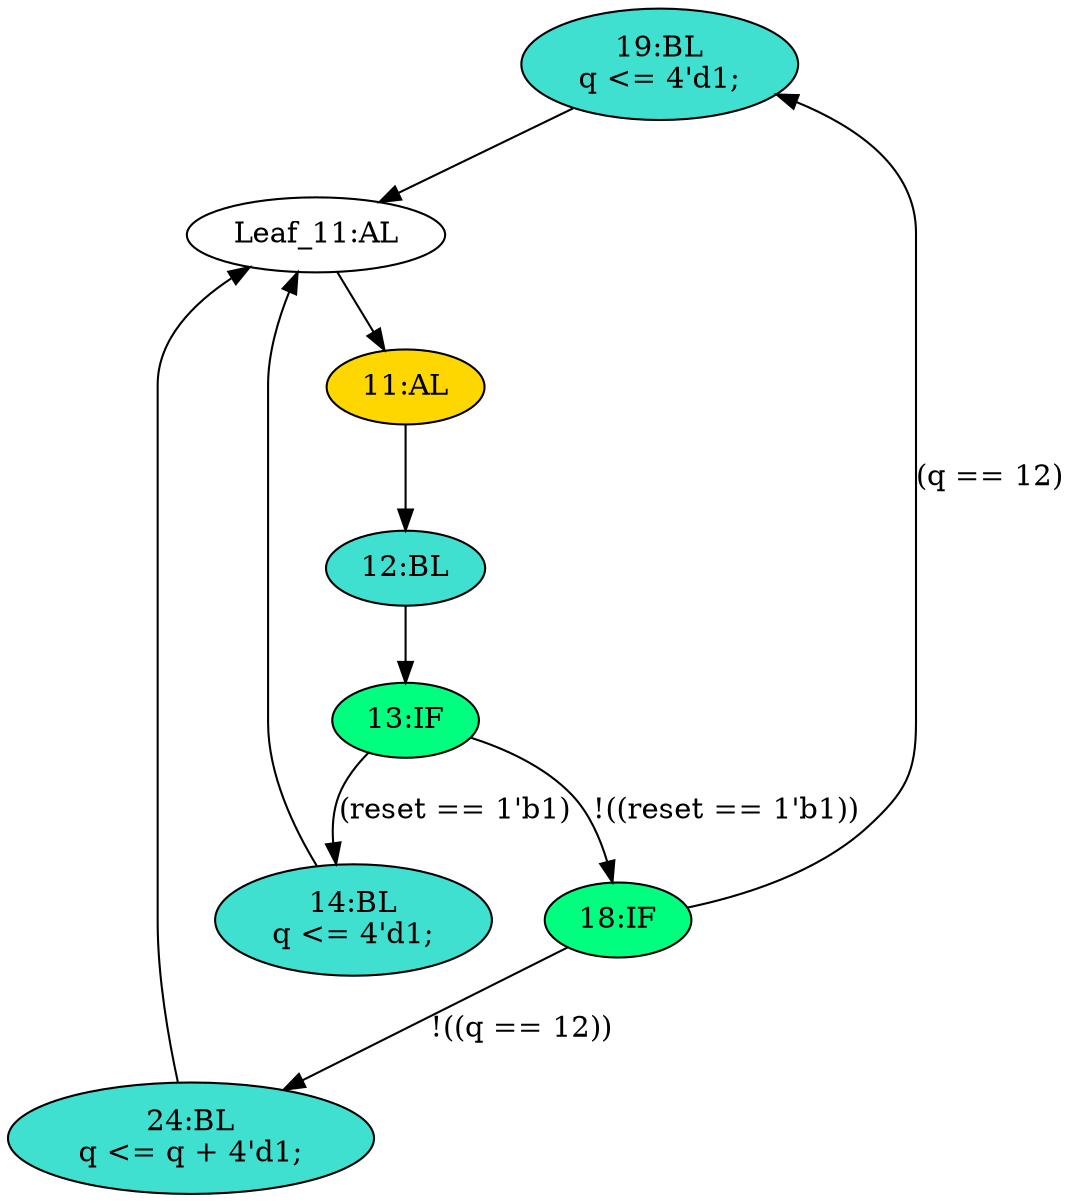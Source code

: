 strict digraph "compose( ,  )" {
	node [label="\N"];
	"19:BL"	[ast="<pyverilog.vparser.ast.Block object at 0x7fe4db6e3610>",
		fillcolor=turquoise,
		label="19:BL
q <= 4'd1;",
		statements="[<pyverilog.vparser.ast.NonblockingSubstitution object at 0x7fe4db68ee90>]",
		style=filled,
		typ=Block];
	"Leaf_11:AL"	[def_var="['q']",
		label="Leaf_11:AL"];
	"19:BL" -> "Leaf_11:AL"	[cond="[]",
		lineno=None];
	"14:BL"	[ast="<pyverilog.vparser.ast.Block object at 0x7fe4db775390>",
		fillcolor=turquoise,
		label="14:BL
q <= 4'd1;",
		statements="[<pyverilog.vparser.ast.NonblockingSubstitution object at 0x7fe4db696810>]",
		style=filled,
		typ=Block];
	"14:BL" -> "Leaf_11:AL"	[cond="[]",
		lineno=None];
	"13:IF"	[ast="<pyverilog.vparser.ast.IfStatement object at 0x7fe4db696bd0>",
		fillcolor=springgreen,
		label="13:IF",
		statements="[]",
		style=filled,
		typ=IfStatement];
	"13:IF" -> "14:BL"	[cond="['reset']",
		label="(reset == 1'b1)",
		lineno=13];
	"18:IF"	[ast="<pyverilog.vparser.ast.IfStatement object at 0x7fe4db68e550>",
		fillcolor=springgreen,
		label="18:IF",
		statements="[]",
		style=filled,
		typ=IfStatement];
	"13:IF" -> "18:IF"	[cond="['reset']",
		label="!((reset == 1'b1))",
		lineno=13];
	"18:IF" -> "19:BL"	[cond="['q']",
		label="(q == 12)",
		lineno=18];
	"24:BL"	[ast="<pyverilog.vparser.ast.Block object at 0x7fe4db6e3ed0>",
		fillcolor=turquoise,
		label="24:BL
q <= q + 4'd1;",
		statements="[<pyverilog.vparser.ast.NonblockingSubstitution object at 0x7fe4db6f1390>]",
		style=filled,
		typ=Block];
	"18:IF" -> "24:BL"	[cond="['q']",
		label="!((q == 12))",
		lineno=18];
	"11:AL"	[ast="<pyverilog.vparser.ast.Always object at 0x7fe4db775f10>",
		clk_sens=True,
		fillcolor=gold,
		label="11:AL",
		sens="['clk']",
		statements="[]",
		style=filled,
		typ=Always,
		use_var="['reset', 'q']"];
	"Leaf_11:AL" -> "11:AL";
	"12:BL"	[ast="<pyverilog.vparser.ast.Block object at 0x7fe4db775690>",
		fillcolor=turquoise,
		label="12:BL",
		statements="[]",
		style=filled,
		typ=Block];
	"12:BL" -> "13:IF"	[cond="[]",
		lineno=None];
	"11:AL" -> "12:BL"	[cond="[]",
		lineno=None];
	"24:BL" -> "Leaf_11:AL"	[cond="[]",
		lineno=None];
}
